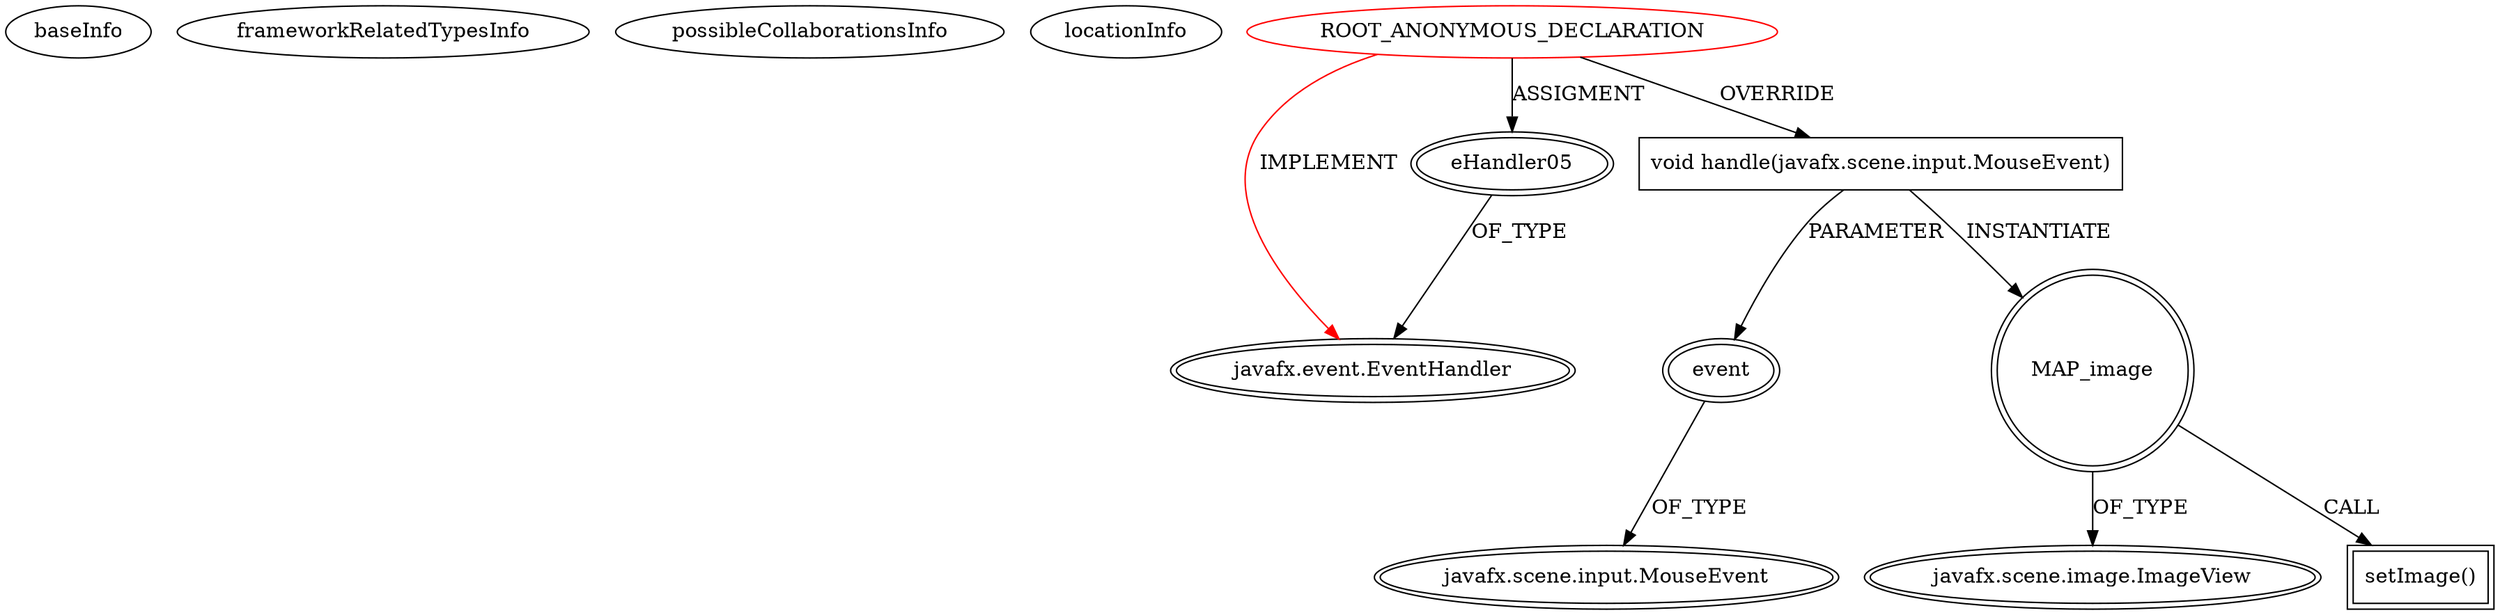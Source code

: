 digraph {
baseInfo[graphId=3154,category="extension_graph",isAnonymous=true,possibleRelation=false]
frameworkRelatedTypesInfo[0="javafx.event.EventHandler"]
possibleCollaborationsInfo[]
locationInfo[projectName="iloop-kiosk-KIOSK-Project",filePath="/iloop-kiosk-KIOSK-Project/KIOSK-Project-master/src/oit/iloop/kiosk/kiosk_schoolmap/CampusMapMainController.java",contextSignature="CampusMapMainController",graphId="3154"]
0[label="ROOT_ANONYMOUS_DECLARATION",vertexType="ROOT_ANONYMOUS_DECLARATION",isFrameworkType=false,color=red]
1[label="javafx.event.EventHandler",vertexType="FRAMEWORK_INTERFACE_TYPE",isFrameworkType=true,peripheries=2]
2[label="eHandler05",vertexType="OUTSIDE_VARIABLE_EXPRESION",isFrameworkType=true,peripheries=2]
4[label="void handle(javafx.scene.input.MouseEvent)",vertexType="OVERRIDING_METHOD_DECLARATION",isFrameworkType=false,shape=box]
5[label="event",vertexType="PARAMETER_DECLARATION",isFrameworkType=true,peripheries=2]
6[label="javafx.scene.input.MouseEvent",vertexType="FRAMEWORK_CLASS_TYPE",isFrameworkType=true,peripheries=2]
7[label="MAP_image",vertexType="VARIABLE_EXPRESION",isFrameworkType=true,peripheries=2,shape=circle]
9[label="javafx.scene.image.ImageView",vertexType="FRAMEWORK_CLASS_TYPE",isFrameworkType=true,peripheries=2]
8[label="setImage()",vertexType="INSIDE_CALL",isFrameworkType=true,peripheries=2,shape=box]
0->1[label="IMPLEMENT",color=red]
0->2[label="ASSIGMENT"]
2->1[label="OF_TYPE"]
0->4[label="OVERRIDE"]
5->6[label="OF_TYPE"]
4->5[label="PARAMETER"]
4->7[label="INSTANTIATE"]
7->9[label="OF_TYPE"]
7->8[label="CALL"]
}
